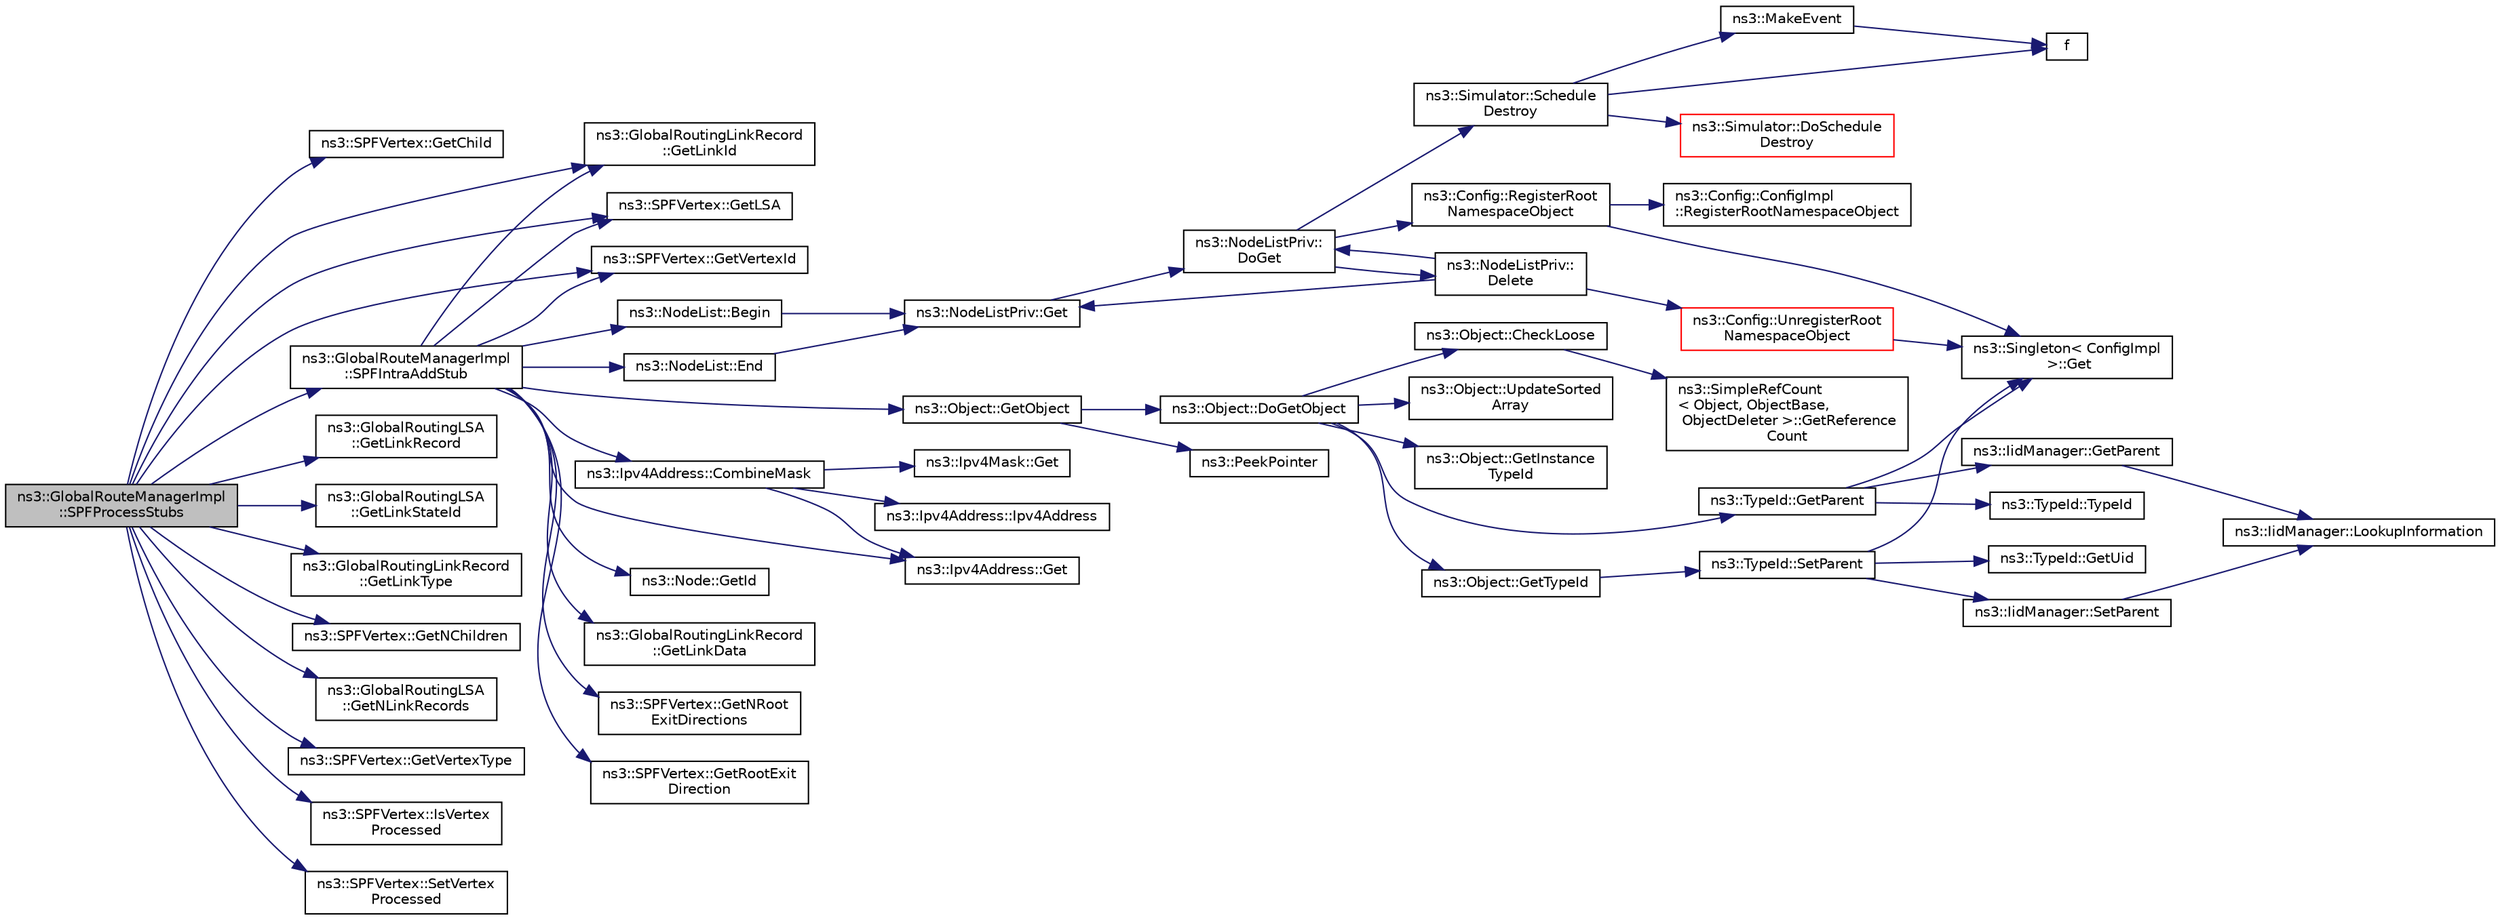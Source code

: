 digraph "ns3::GlobalRouteManagerImpl::SPFProcessStubs"
{
 // LATEX_PDF_SIZE
  edge [fontname="Helvetica",fontsize="10",labelfontname="Helvetica",labelfontsize="10"];
  node [fontname="Helvetica",fontsize="10",shape=record];
  rankdir="LR";
  Node1 [label="ns3::GlobalRouteManagerImpl\l::SPFProcessStubs",height=0.2,width=0.4,color="black", fillcolor="grey75", style="filled", fontcolor="black",tooltip="Process Stub nodes."];
  Node1 -> Node2 [color="midnightblue",fontsize="10",style="solid",fontname="Helvetica"];
  Node2 [label="ns3::SPFVertex::GetChild",height=0.2,width=0.4,color="black", fillcolor="white", style="filled",URL="$classns3_1_1_s_p_f_vertex.html#a31fc3e9c450c12ca3e4d2f81d3811e10",tooltip="Get a borrowed SPFVertex pointer to the specified child of \"this\" SPFVertex."];
  Node1 -> Node3 [color="midnightblue",fontsize="10",style="solid",fontname="Helvetica"];
  Node3 [label="ns3::GlobalRoutingLinkRecord\l::GetLinkId",height=0.2,width=0.4,color="black", fillcolor="white", style="filled",URL="$classns3_1_1_global_routing_link_record.html#ab56e5ee06ec3c740bf94795d50823c85",tooltip="Get the Link ID field of the Global Routing Link Record."];
  Node1 -> Node4 [color="midnightblue",fontsize="10",style="solid",fontname="Helvetica"];
  Node4 [label="ns3::GlobalRoutingLSA\l::GetLinkRecord",height=0.2,width=0.4,color="black", fillcolor="white", style="filled",URL="$classns3_1_1_global_routing_l_s_a.html#acb1684442a660e70d3cc3e8bd838af50",tooltip="Return a pointer to the specified Global Routing Link Record."];
  Node1 -> Node5 [color="midnightblue",fontsize="10",style="solid",fontname="Helvetica"];
  Node5 [label="ns3::GlobalRoutingLSA\l::GetLinkStateId",height=0.2,width=0.4,color="black", fillcolor="white", style="filled",URL="$classns3_1_1_global_routing_l_s_a.html#ae393e76bb179f591a47e10e51121a9ab",tooltip="Get the Link State ID as defined by the OSPF spec."];
  Node1 -> Node6 [color="midnightblue",fontsize="10",style="solid",fontname="Helvetica"];
  Node6 [label="ns3::GlobalRoutingLinkRecord\l::GetLinkType",height=0.2,width=0.4,color="black", fillcolor="white", style="filled",URL="$classns3_1_1_global_routing_link_record.html#a7160442a4e6dcbbe4508b2a14ac502d4",tooltip="Get the Link Type field of the Global Routing Link Record."];
  Node1 -> Node7 [color="midnightblue",fontsize="10",style="solid",fontname="Helvetica"];
  Node7 [label="ns3::SPFVertex::GetLSA",height=0.2,width=0.4,color="black", fillcolor="white", style="filled",URL="$classns3_1_1_s_p_f_vertex.html#a4385952b5f26b0451ebc4420076c3d6e",tooltip="Get the Global Router Link State Advertisement returned by the Global Router represented by this SPFV..."];
  Node1 -> Node8 [color="midnightblue",fontsize="10",style="solid",fontname="Helvetica"];
  Node8 [label="ns3::SPFVertex::GetNChildren",height=0.2,width=0.4,color="black", fillcolor="white", style="filled",URL="$classns3_1_1_s_p_f_vertex.html#a9014183b06c1efc2a1ab9e3c184e447b",tooltip="Get the number of children of \"this\" SPFVertex."];
  Node1 -> Node9 [color="midnightblue",fontsize="10",style="solid",fontname="Helvetica"];
  Node9 [label="ns3::GlobalRoutingLSA\l::GetNLinkRecords",height=0.2,width=0.4,color="black", fillcolor="white", style="filled",URL="$classns3_1_1_global_routing_l_s_a.html#a1b9d99bfd22d948880df3b812c0b5583",tooltip="Return the number of Global Routing Link Records in the LSA."];
  Node1 -> Node10 [color="midnightblue",fontsize="10",style="solid",fontname="Helvetica"];
  Node10 [label="ns3::SPFVertex::GetVertexId",height=0.2,width=0.4,color="black", fillcolor="white", style="filled",URL="$classns3_1_1_s_p_f_vertex.html#aee273fe68ca8969878e0d23b24f7bfd3",tooltip="Get the Vertex ID field of a SPFVertex object."];
  Node1 -> Node11 [color="midnightblue",fontsize="10",style="solid",fontname="Helvetica"];
  Node11 [label="ns3::SPFVertex::GetVertexType",height=0.2,width=0.4,color="black", fillcolor="white", style="filled",URL="$classns3_1_1_s_p_f_vertex.html#a68bd38b15f1f69bf901c8548cc4631e3",tooltip="Get the Vertex Type field of a SPFVertex object."];
  Node1 -> Node12 [color="midnightblue",fontsize="10",style="solid",fontname="Helvetica"];
  Node12 [label="ns3::SPFVertex::IsVertex\lProcessed",height=0.2,width=0.4,color="black", fillcolor="white", style="filled",URL="$classns3_1_1_s_p_f_vertex.html#ac2fd5ffb20d9b5182bab14f1a8688063",tooltip="Check the value of the VertexProcessed flag."];
  Node1 -> Node13 [color="midnightblue",fontsize="10",style="solid",fontname="Helvetica"];
  Node13 [label="ns3::SPFVertex::SetVertex\lProcessed",height=0.2,width=0.4,color="black", fillcolor="white", style="filled",URL="$classns3_1_1_s_p_f_vertex.html#a87162c9bbf4580752a5b6a1b284c1c3d",tooltip="Set the value of the VertexProcessed flag."];
  Node1 -> Node14 [color="midnightblue",fontsize="10",style="solid",fontname="Helvetica"];
  Node14 [label="ns3::GlobalRouteManagerImpl\l::SPFIntraAddStub",height=0.2,width=0.4,color="black", fillcolor="white", style="filled",URL="$classns3_1_1_global_route_manager_impl.html#ac939f5c304a02470c566b99699db402c",tooltip="Add a stub to the routing tables."];
  Node14 -> Node15 [color="midnightblue",fontsize="10",style="solid",fontname="Helvetica"];
  Node15 [label="ns3::NodeList::Begin",height=0.2,width=0.4,color="black", fillcolor="white", style="filled",URL="$classns3_1_1_node_list.html#a93d2211831f5cb71d1dbb721e2721d7f",tooltip=" "];
  Node15 -> Node16 [color="midnightblue",fontsize="10",style="solid",fontname="Helvetica"];
  Node16 [label="ns3::NodeListPriv::Get",height=0.2,width=0.4,color="black", fillcolor="white", style="filled",URL="$classns3_1_1_node_list_priv.html#a746ce1482b3c1cf31d5a50cd55cffa92",tooltip="Get the node list object."];
  Node16 -> Node17 [color="midnightblue",fontsize="10",style="solid",fontname="Helvetica"];
  Node17 [label="ns3::NodeListPriv::\lDoGet",height=0.2,width=0.4,color="black", fillcolor="white", style="filled",URL="$classns3_1_1_node_list_priv.html#a6f0222de939567a488905f1c6876c4ca",tooltip="Get the node list object."];
  Node17 -> Node18 [color="midnightblue",fontsize="10",style="solid",fontname="Helvetica"];
  Node18 [label="ns3::NodeListPriv::\lDelete",height=0.2,width=0.4,color="black", fillcolor="white", style="filled",URL="$classns3_1_1_node_list_priv.html#a74f1811844a3891e71d8d9adbe81c33e",tooltip="Delete the nodes list object."];
  Node18 -> Node17 [color="midnightblue",fontsize="10",style="solid",fontname="Helvetica"];
  Node18 -> Node16 [color="midnightblue",fontsize="10",style="solid",fontname="Helvetica"];
  Node18 -> Node19 [color="midnightblue",fontsize="10",style="solid",fontname="Helvetica"];
  Node19 [label="ns3::Config::UnregisterRoot\lNamespaceObject",height=0.2,width=0.4,color="red", fillcolor="white", style="filled",URL="$group__config.html#gac04cd4b31e97845ee008d101218e66b1",tooltip=" "];
  Node19 -> Node20 [color="midnightblue",fontsize="10",style="solid",fontname="Helvetica"];
  Node20 [label="ns3::Singleton\< ConfigImpl\l \>::Get",height=0.2,width=0.4,color="black", fillcolor="white", style="filled",URL="$classns3_1_1_singleton.html#a80a2cd3c25a27ea72add7a9f7a141ffa",tooltip="Get a pointer to the singleton instance."];
  Node17 -> Node22 [color="midnightblue",fontsize="10",style="solid",fontname="Helvetica"];
  Node22 [label="ns3::Config::RegisterRoot\lNamespaceObject",height=0.2,width=0.4,color="black", fillcolor="white", style="filled",URL="$group__config.html#gadf663c596f54bed678e83cccd4e3d9d5",tooltip=" "];
  Node22 -> Node20 [color="midnightblue",fontsize="10",style="solid",fontname="Helvetica"];
  Node22 -> Node23 [color="midnightblue",fontsize="10",style="solid",fontname="Helvetica"];
  Node23 [label="ns3::Config::ConfigImpl\l::RegisterRootNamespaceObject",height=0.2,width=0.4,color="black", fillcolor="white", style="filled",URL="$classns3_1_1_config_1_1_config_impl.html#adc8bac6528fedf56e2c9dfe7ff28ac5b",tooltip=" "];
  Node17 -> Node24 [color="midnightblue",fontsize="10",style="solid",fontname="Helvetica"];
  Node24 [label="ns3::Simulator::Schedule\lDestroy",height=0.2,width=0.4,color="black", fillcolor="white", style="filled",URL="$classns3_1_1_simulator.html#a90f34279abc3b308d23a3dea7bffbdc0",tooltip="Schedule an event to run at the end of the simulation, when Simulator::Destroy() is called."];
  Node24 -> Node25 [color="midnightblue",fontsize="10",style="solid",fontname="Helvetica"];
  Node25 [label="ns3::Simulator::DoSchedule\lDestroy",height=0.2,width=0.4,color="red", fillcolor="white", style="filled",URL="$classns3_1_1_simulator.html#a00139c9c4e854aca72063485518c0d52",tooltip="Implementation of the various ScheduleDestroy methods."];
  Node24 -> Node77 [color="midnightblue",fontsize="10",style="solid",fontname="Helvetica"];
  Node77 [label="f",height=0.2,width=0.4,color="black", fillcolor="white", style="filled",URL="$80211b_8c.html#ae7ffc1a8f84fa47a0812b2f2b9627132",tooltip=" "];
  Node24 -> Node78 [color="midnightblue",fontsize="10",style="solid",fontname="Helvetica"];
  Node78 [label="ns3::MakeEvent",height=0.2,width=0.4,color="black", fillcolor="white", style="filled",URL="$group__makeeventfnptr.html#ga289a28a2497c18a9bd299e5e2014094b",tooltip="Make an EventImpl from a function pointer taking varying numbers of arguments."];
  Node78 -> Node77 [color="midnightblue",fontsize="10",style="solid",fontname="Helvetica"];
  Node14 -> Node79 [color="midnightblue",fontsize="10",style="solid",fontname="Helvetica"];
  Node79 [label="ns3::Ipv4Address::CombineMask",height=0.2,width=0.4,color="black", fillcolor="white", style="filled",URL="$classns3_1_1_ipv4_address.html#adfdc8899f368a102d7286f7110866d57",tooltip="Combine this address with a network mask."];
  Node79 -> Node80 [color="midnightblue",fontsize="10",style="solid",fontname="Helvetica"];
  Node80 [label="ns3::Ipv4Address::Ipv4Address",height=0.2,width=0.4,color="black", fillcolor="white", style="filled",URL="$classns3_1_1_ipv4_address.html#aaabb51dd481f4b6908afd72affc49b20",tooltip=" "];
  Node79 -> Node81 [color="midnightblue",fontsize="10",style="solid",fontname="Helvetica"];
  Node81 [label="ns3::Ipv4Address::Get",height=0.2,width=0.4,color="black", fillcolor="white", style="filled",URL="$classns3_1_1_ipv4_address.html#a154da9b1ff6eb451dc4840613fe43e73",tooltip="Get the host-order 32-bit IP address."];
  Node79 -> Node82 [color="midnightblue",fontsize="10",style="solid",fontname="Helvetica"];
  Node82 [label="ns3::Ipv4Mask::Get",height=0.2,width=0.4,color="black", fillcolor="white", style="filled",URL="$classns3_1_1_ipv4_mask.html#af0e131a08c4b0c983e92568fd4b23712",tooltip="Get the host-order 32-bit IP mask."];
  Node14 -> Node83 [color="midnightblue",fontsize="10",style="solid",fontname="Helvetica"];
  Node83 [label="ns3::NodeList::End",height=0.2,width=0.4,color="black", fillcolor="white", style="filled",URL="$classns3_1_1_node_list.html#a027a558c16e6078e25c7ffc67becb559",tooltip=" "];
  Node83 -> Node16 [color="midnightblue",fontsize="10",style="solid",fontname="Helvetica"];
  Node14 -> Node81 [color="midnightblue",fontsize="10",style="solid",fontname="Helvetica"];
  Node14 -> Node84 [color="midnightblue",fontsize="10",style="solid",fontname="Helvetica"];
  Node84 [label="ns3::Node::GetId",height=0.2,width=0.4,color="black", fillcolor="white", style="filled",URL="$classns3_1_1_node.html#a2ed8663077afcb8db519296b0ada6355",tooltip=" "];
  Node14 -> Node85 [color="midnightblue",fontsize="10",style="solid",fontname="Helvetica"];
  Node85 [label="ns3::GlobalRoutingLinkRecord\l::GetLinkData",height=0.2,width=0.4,color="black", fillcolor="white", style="filled",URL="$classns3_1_1_global_routing_link_record.html#ae329213648a513bef41aca9efe8c951a",tooltip="Get the Link Data field of the Global Routing Link Record."];
  Node14 -> Node3 [color="midnightblue",fontsize="10",style="solid",fontname="Helvetica"];
  Node14 -> Node7 [color="midnightblue",fontsize="10",style="solid",fontname="Helvetica"];
  Node14 -> Node86 [color="midnightblue",fontsize="10",style="solid",fontname="Helvetica"];
  Node86 [label="ns3::SPFVertex::GetNRoot\lExitDirections",height=0.2,width=0.4,color="black", fillcolor="white", style="filled",URL="$classns3_1_1_s_p_f_vertex.html#aa44948154e93a3a270d507d15c97dcd2",tooltip="Get the number of exit directions from root for reaching 'this' vertex."];
  Node14 -> Node87 [color="midnightblue",fontsize="10",style="solid",fontname="Helvetica"];
  Node87 [label="ns3::Object::GetObject",height=0.2,width=0.4,color="black", fillcolor="white", style="filled",URL="$classns3_1_1_object.html#ad21f5401ff705cd29c37f931ea3afc18",tooltip="Get a pointer to the requested aggregated Object."];
  Node87 -> Node88 [color="midnightblue",fontsize="10",style="solid",fontname="Helvetica"];
  Node88 [label="ns3::Object::DoGetObject",height=0.2,width=0.4,color="black", fillcolor="white", style="filled",URL="$classns3_1_1_object.html#a7c009975f7c0994cb47a69f713745e0a",tooltip="Find an Object of TypeId tid in the aggregates of this Object."];
  Node88 -> Node89 [color="midnightblue",fontsize="10",style="solid",fontname="Helvetica"];
  Node89 [label="ns3::Object::CheckLoose",height=0.2,width=0.4,color="black", fillcolor="white", style="filled",URL="$classns3_1_1_object.html#a33b1d1c52665f27a2fd4857aef5618f2",tooltip="Check if any aggregated Objects have non-zero reference counts."];
  Node89 -> Node55 [color="midnightblue",fontsize="10",style="solid",fontname="Helvetica"];
  Node55 [label="ns3::SimpleRefCount\l\< Object, ObjectBase,\l ObjectDeleter \>::GetReference\lCount",height=0.2,width=0.4,color="black", fillcolor="white", style="filled",URL="$classns3_1_1_simple_ref_count.html#a9cb85ae452ce0e1c74f11b3e4d357171",tooltip="Get the reference count of the object."];
  Node88 -> Node90 [color="midnightblue",fontsize="10",style="solid",fontname="Helvetica"];
  Node90 [label="ns3::Object::GetInstance\lTypeId",height=0.2,width=0.4,color="black", fillcolor="white", style="filled",URL="$classns3_1_1_object.html#a9a0bc0211cfab9842e1046b5c5810e5a",tooltip="Get the most derived TypeId for this Object."];
  Node88 -> Node40 [color="midnightblue",fontsize="10",style="solid",fontname="Helvetica"];
  Node40 [label="ns3::TypeId::GetParent",height=0.2,width=0.4,color="black", fillcolor="white", style="filled",URL="$classns3_1_1_type_id.html#ab84f81aee52154af39a8668b59c89d63",tooltip="Get the parent of this TypeId."];
  Node40 -> Node41 [color="midnightblue",fontsize="10",style="solid",fontname="Helvetica"];
  Node41 [label="ns3::TypeId::TypeId",height=0.2,width=0.4,color="black", fillcolor="white", style="filled",URL="$classns3_1_1_type_id.html#ab76e26690f1af4f1cffa6a72245e8928",tooltip="Default constructor."];
  Node40 -> Node20 [color="midnightblue",fontsize="10",style="solid",fontname="Helvetica"];
  Node40 -> Node42 [color="midnightblue",fontsize="10",style="solid",fontname="Helvetica"];
  Node42 [label="ns3::IidManager::GetParent",height=0.2,width=0.4,color="black", fillcolor="white", style="filled",URL="$classns3_1_1_iid_manager.html#a26a0cf5d08e0e9d8ad1128b77599b1f5",tooltip="Get the parent of a type id."];
  Node42 -> Node37 [color="midnightblue",fontsize="10",style="solid",fontname="Helvetica"];
  Node37 [label="ns3::IidManager::LookupInformation",height=0.2,width=0.4,color="black", fillcolor="white", style="filled",URL="$classns3_1_1_iid_manager.html#a84af06b798b21fa700469a3ac5f65f3f",tooltip="Retrieve the information record for a type."];
  Node88 -> Node91 [color="midnightblue",fontsize="10",style="solid",fontname="Helvetica"];
  Node91 [label="ns3::Object::GetTypeId",height=0.2,width=0.4,color="black", fillcolor="white", style="filled",URL="$classns3_1_1_object.html#a1d040243983ab74ec923bde26d7cb7e7",tooltip="Register this type."];
  Node91 -> Node47 [color="midnightblue",fontsize="10",style="solid",fontname="Helvetica"];
  Node47 [label="ns3::TypeId::SetParent",height=0.2,width=0.4,color="black", fillcolor="white", style="filled",URL="$classns3_1_1_type_id.html#abaaca67ab7d2471067e7c275df0f7309",tooltip="Set the parent TypeId."];
  Node47 -> Node20 [color="midnightblue",fontsize="10",style="solid",fontname="Helvetica"];
  Node47 -> Node48 [color="midnightblue",fontsize="10",style="solid",fontname="Helvetica"];
  Node48 [label="ns3::TypeId::GetUid",height=0.2,width=0.4,color="black", fillcolor="white", style="filled",URL="$classns3_1_1_type_id.html#a429535085325d6f926724771446d9047",tooltip="Get the internal id of this TypeId."];
  Node47 -> Node49 [color="midnightblue",fontsize="10",style="solid",fontname="Helvetica"];
  Node49 [label="ns3::IidManager::SetParent",height=0.2,width=0.4,color="black", fillcolor="white", style="filled",URL="$classns3_1_1_iid_manager.html#a4042931260554c907699367b6811426f",tooltip="Set the parent of a type id."];
  Node49 -> Node37 [color="midnightblue",fontsize="10",style="solid",fontname="Helvetica"];
  Node88 -> Node92 [color="midnightblue",fontsize="10",style="solid",fontname="Helvetica"];
  Node92 [label="ns3::Object::UpdateSorted\lArray",height=0.2,width=0.4,color="black", fillcolor="white", style="filled",URL="$classns3_1_1_object.html#ade62655b9680ca5ebf5af7e0fda7a21f",tooltip="Keep the list of aggregates in most-recently-used order."];
  Node87 -> Node93 [color="midnightblue",fontsize="10",style="solid",fontname="Helvetica"];
  Node93 [label="ns3::PeekPointer",height=0.2,width=0.4,color="black", fillcolor="white", style="filled",URL="$namespacens3.html#af2a7557fe9afdd98d8f6f8f6e412cf5a",tooltip=" "];
  Node14 -> Node94 [color="midnightblue",fontsize="10",style="solid",fontname="Helvetica"];
  Node94 [label="ns3::SPFVertex::GetRootExit\lDirection",height=0.2,width=0.4,color="black", fillcolor="white", style="filled",URL="$classns3_1_1_s_p_f_vertex.html#a089da2ba061b7d6280956fe5ba9a69a9",tooltip="Obtain a pair indicating the exit direction from the root."];
  Node14 -> Node10 [color="midnightblue",fontsize="10",style="solid",fontname="Helvetica"];
}
